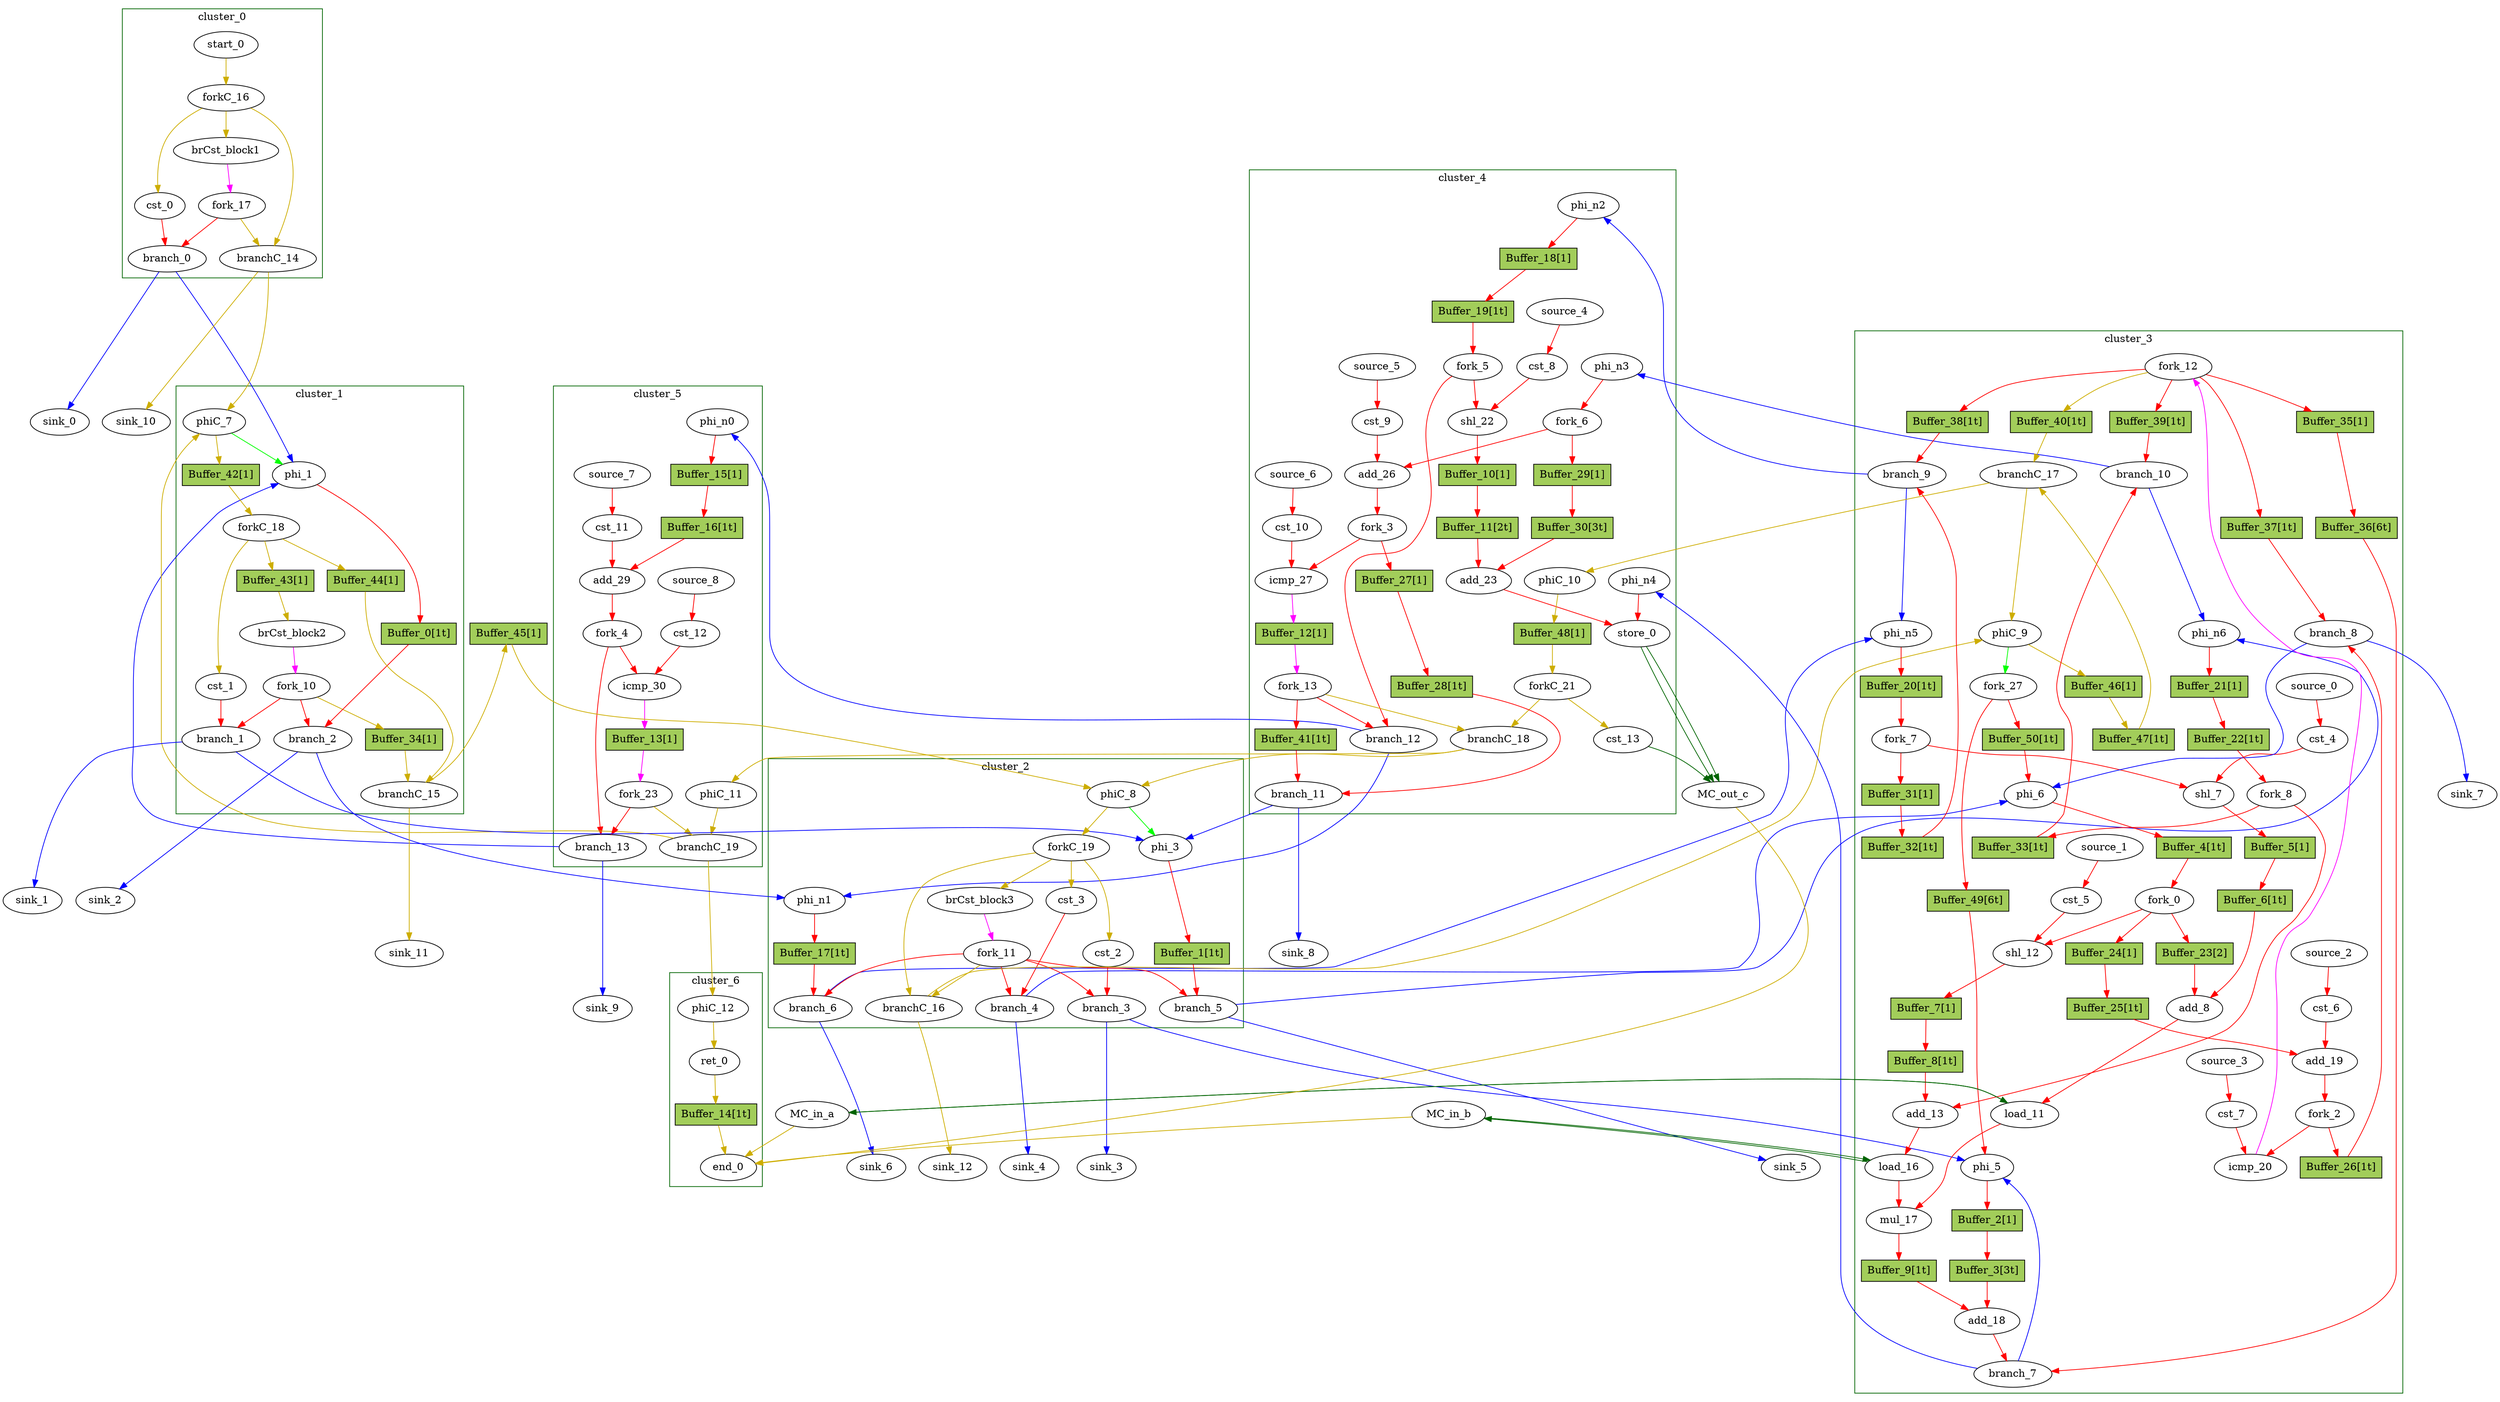 Digraph G {
	splines=spline;
	subgraph cluster_cluster_0 {
	color = "darkgreen";
label = "cluster_0";
		"brCst_block1" [type="Constant", in="in1:1", out="out1:1", bbID=1, value="0x1"];
		"cst_0" [type="Constant", in="in1:1", out="out1:1", bbID=1, value="0x00000000"];
		"branch_0" [type="Branch", in="in1:1 in2?:1", out="out1+:1 out2-:1", bbID=1];
		"start_0" [type="Entry", in="in1:0", out="out1:0", bbID=1, control="true"];
		"forkC_16" [type="Fork", in="in1:0", out="out1:0 out2:0 out3:0 ", bbID=1];
		"branchC_14" [type="Branch", in="in1:0 in2?:1", out="out1+:0 out2-:0", bbID=1];
		"fork_17" [type="Fork", in="in1:1", out="out1:1 out2:1 ", bbID=1];
	}
	subgraph cluster_cluster_4 {
	color = "darkgreen";
label = "cluster_4";
		"cst_8" [type="Constant", in="in1:3", out="out1:3", bbID=5, value="0x00000005"];
		"shl_22" [type="Operator", in="in1:11 in2:11 ", out="out1:11 ", bbID=5, II=1, delay=0.0, latency=0, op="shl_op"];
		"add_23" [type="Operator", in="in1:12 in2:12 ", out="out1:12 ", bbID=5, II=1, delay=2.287, latency=0, op="add_op"];
		"store_0" [type="Operator", in="in1:32 in2:12 ", out="out1:32 out2:12 ", bbID=5, II=1, delay=0.672, latency=0, op="mc_store_op", portId=0];
		"cst_9" [type="Constant", in="in1:1", out="out1:1", bbID=5, value="0x00000001"];
		"add_26" [type="Operator", in="in1:6 in2:6 ", out="out1:6 ", bbID=5, II=1, delay=2.287, latency=0, op="add_op"];
		"cst_10" [type="Constant", in="in1:6", out="out1:6", bbID=5, value="0x00000020"];
		"icmp_27" [type="Operator", in="in1:6 in2:6 ", out="out1:1 ", bbID=5, II=1, delay=1.907, latency=0, op="icmp_ult_op"];
		"phi_n2" [type="Merge", in="in1:6 ", out="out1:6", bbID=5, delay=0.0];
		"phi_n3" [type="Merge", in="in1:6 ", out="out1:6", bbID=5, delay=0.0];
		"phi_n4" [type="Merge", in="in1:32 ", out="out1:32", bbID=5, delay=0.0];
		"fork_3" [type="Fork", in="in1:6", out="out1:6 out2:6 ", bbID=5];
		"fork_5" [type="Fork", in="in1:6", out="out1:6 out2:6 ", bbID=5];
		"fork_6" [type="Fork", in="in1:6", out="out1:6 out2:6 ", bbID=5];
		"branch_11" [type="Branch", in="in1:6 in2?:1", out="out1+:6 out2-:6", bbID=5];
		"branch_12" [type="Branch", in="in1:6 in2?:1", out="out1+:6 out2-:6", bbID=5];
		"fork_13" [type="Fork", in="in1:1", out="out1:1 out2:1 out3:1 ", bbID=5];
		"cst_13" [type="Constant", in="in1:1", out="out1:1", bbID=5, value="0x00000001"];
		"phiC_10" [type="Merge", in="in1:0 ", out="out1:0", bbID=5, delay=0.0];
		"forkC_21" [type="Fork", in="in1:0", out="out1:0 out2:0 ", bbID=5];
		"branchC_18" [type="Branch", in="in1:0 in2?:1", out="out1+:0 out2-:0", bbID=5];
		"source_4" [type="Source", out="out1:3", bbID=5];
		"source_5" [type="Source", out="out1:1", bbID=5];
		"source_6" [type="Source", out="out1:6", bbID=5];
		"Buffer_10" [type="Buffer", in="in1:32", out="out1:32", bbID=3, slots=1, transparent=false, label="Buffer_10[1]", shape="box", style="filled", fillcolor="darkolivegreen3", height=0.4];
		"Buffer_11" [type="Buffer", in="in1:32", out="out1:32", bbID=3, slots=2, transparent=true, label="Buffer_11[2t]", shape="box", style="filled", fillcolor="darkolivegreen3", height=0.4];
		"Buffer_12" [type="Buffer", in="in1:32", out="out1:32", bbID=3, slots=1, transparent=false, label="Buffer_12[1]", shape="box", style="filled", fillcolor="darkolivegreen3", height=0.4];
		"Buffer_18" [type="Buffer", in="in1:32", out="out1:32", bbID=3, slots=1, transparent=false, label="Buffer_18[1]", shape="box", style="filled", fillcolor="darkolivegreen3", height=0.4];
		"Buffer_19" [type="Buffer", in="in1:32", out="out1:32", bbID=3, slots=1, transparent=true, label="Buffer_19[1t]", shape="box", style="filled", fillcolor="darkolivegreen3", height=0.4];
		"Buffer_27" [type="Buffer", in="in1:32", out="out1:32", bbID=3, slots=1, transparent=false, label="Buffer_27[1]", shape="box", style="filled", fillcolor="darkolivegreen3", height=0.4];
		"Buffer_28" [type="Buffer", in="in1:32", out="out1:32", bbID=3, slots=1, transparent=true, label="Buffer_28[1t]", shape="box", style="filled", fillcolor="darkolivegreen3", height=0.4];
		"Buffer_29" [type="Buffer", in="in1:32", out="out1:32", bbID=3, slots=1, transparent=false, label="Buffer_29[1]", shape="box", style="filled", fillcolor="darkolivegreen3", height=0.4];
		"Buffer_30" [type="Buffer", in="in1:32", out="out1:32", bbID=3, slots=3, transparent=true, label="Buffer_30[3t]", shape="box", style="filled", fillcolor="darkolivegreen3", height=0.4];
		"Buffer_41" [type="Buffer", in="in1:32", out="out1:32", bbID=3, slots=1, transparent=true, label="Buffer_41[1t]", shape="box", style="filled", fillcolor="darkolivegreen3", height=0.4];
		"Buffer_48" [type="Buffer", in="in1:32", out="out1:32", bbID=3, slots=1, transparent=false, label="Buffer_48[1]", shape="box", style="filled", fillcolor="darkolivegreen3", height=0.4];
	}
	subgraph cluster_cluster_6 {
	color = "darkgreen";
label = "cluster_6";
		"ret_0" [type="Operator", in="in1:0 ", out="out1:0 ", bbID=7, II=1, delay=0.0, latency=0, op="ret_op"];
		"end_0" [type="Exit", in="in1:0*e in2:0*e in3:0*e in4:0 ", out="out1:0", bbID=0];
		"phiC_12" [type="Merge", in="in1:0 ", out="out1:0", bbID=7, delay=0.0];
		"Buffer_14" [type="Buffer", in="in1:32", out="out1:32", bbID=3, slots=1, transparent=true, label="Buffer_14[1t]", shape="box", style="filled", fillcolor="darkolivegreen3", height=0.4];
	}
	subgraph cluster_cluster_5 {
	color = "darkgreen";
label = "cluster_5";
		"cst_11" [type="Constant", in="in1:1", out="out1:1", bbID=6, value="0x00000001"];
		"add_29" [type="Operator", in="in1:6 in2:6 ", out="out1:6 ", bbID=6, II=1, delay=2.287, latency=0, op="add_op"];
		"cst_12" [type="Constant", in="in1:6", out="out1:6", bbID=6, value="0x00000020"];
		"icmp_30" [type="Operator", in="in1:6 in2:6 ", out="out1:1 ", bbID=6, II=1, delay=1.907, latency=0, op="icmp_ult_op"];
		"phi_n0" [type="Merge", in="in1:6 ", out="out1:6", bbID=6, delay=0.0];
		"fork_4" [type="Fork", in="in1:6", out="out1:6 out2:6 ", bbID=6];
		"branch_13" [type="Branch", in="in1:6 in2?:1", out="out1+:6 out2-:6", bbID=6];
		"phiC_11" [type="Merge", in="in1:0 ", out="out1:0", bbID=6, delay=0.0];
		"branchC_19" [type="Branch", in="in1:0 in2?:1", out="out1+:0 out2-:0", bbID=6];
		"fork_23" [type="Fork", in="in1:1", out="out1:1 out2:1 ", bbID=6];
		"source_7" [type="Source", out="out1:1", bbID=6];
		"source_8" [type="Source", out="out1:6", bbID=6];
		"Buffer_13" [type="Buffer", in="in1:32", out="out1:32", bbID=3, slots=1, transparent=false, label="Buffer_13[1]", shape="box", style="filled", fillcolor="darkolivegreen3", height=0.4];
		"Buffer_15" [type="Buffer", in="in1:32", out="out1:32", bbID=3, slots=1, transparent=false, label="Buffer_15[1]", shape="box", style="filled", fillcolor="darkolivegreen3", height=0.4];
		"Buffer_16" [type="Buffer", in="in1:32", out="out1:32", bbID=3, slots=1, transparent=true, label="Buffer_16[1t]", shape="box", style="filled", fillcolor="darkolivegreen3", height=0.4];
	}
	subgraph cluster_cluster_1 {
	color = "darkgreen";
label = "cluster_1";
		"phi_1" [type="Mux", in="in1?:1 in2:6 in3:6 ", out="out1:6", bbID=2, delay=1.397];
		"brCst_block2" [type="Constant", in="in1:1", out="out1:1", bbID=2, value="0x1"];
		"cst_1" [type="Constant", in="in1:1", out="out1:1", bbID=2, value="0x00000000"];
		"branch_1" [type="Branch", in="in1:1 in2?:1", out="out1+:1 out2-:1", bbID=2];
		"branch_2" [type="Branch", in="in1:6 in2?:1", out="out1+:6 out2-:6", bbID=2];
		"fork_10" [type="Fork", in="in1:1", out="out1:1 out2:1 out3:1 ", bbID=2];
		"phiC_7" [type="CntrlMerge", in="in1:0 in2:0 ", out="out1:0 out2?:1", bbID=2, delay=0.0];
		"forkC_18" [type="Fork", in="in1:0", out="out1:0 out2:0 out3:0 ", bbID=2];
		"branchC_15" [type="Branch", in="in1:0 in2?:1", out="out1+:0 out2-:0", bbID=2];
		"Buffer_0" [type="Buffer", in="in1:32", out="out1:32", bbID=3, slots=1, transparent=true, label="Buffer_0[1t]", shape="box", style="filled", fillcolor="darkolivegreen3", height=0.4];
		"Buffer_34" [type="Buffer", in="in1:32", out="out1:32", bbID=3, slots=1, transparent=false, label="Buffer_34[1]", shape="box", style="filled", fillcolor="darkolivegreen3", height=0.4];
		"Buffer_42" [type="Buffer", in="in1:32", out="out1:32", bbID=3, slots=1, transparent=false, label="Buffer_42[1]", shape="box", style="filled", fillcolor="darkolivegreen3", height=0.4];
		"Buffer_43" [type="Buffer", in="in1:32", out="out1:32", bbID=3, slots=1, transparent=false, label="Buffer_43[1]", shape="box", style="filled", fillcolor="darkolivegreen3", height=0.4];
		"Buffer_44" [type="Buffer", in="in1:32", out="out1:32", bbID=3, slots=1, transparent=false, label="Buffer_44[1]", shape="box", style="filled", fillcolor="darkolivegreen3", height=0.4];
	}
	subgraph cluster_cluster_2 {
	color = "darkgreen";
label = "cluster_2";
		"phi_3" [type="Mux", in="in1?:1 in2:6 in3:6 ", out="out1:6", bbID=3, delay=1.397];
		"brCst_block3" [type="Constant", in="in1:1", out="out1:1", bbID=3, value="0x1"];
		"cst_2" [type="Constant", in="in1:1", out="out1:1", bbID=3, value="0x00000000"];
		"cst_3" [type="Constant", in="in1:1", out="out1:1", bbID=3, value="0x00000000"];
		"phi_n1" [type="Merge", in="in1:6 in2:6 ", out="out1:6", bbID=3, delay=1.397];
		"branch_3" [type="Branch", in="in1:1 in2?:1", out="out1+:1 out2-:1", bbID=3];
		"branch_4" [type="Branch", in="in1:1 in2?:1", out="out1+:1 out2-:1", bbID=3];
		"branch_5" [type="Branch", in="in1:6 in2?:1", out="out1+:6 out2-:6", bbID=3];
		"branch_6" [type="Branch", in="in1:6 in2?:1", out="out1+:6 out2-:6", bbID=3];
		"fork_11" [type="Fork", in="in1:1", out="out1:1 out2:1 out3:1 out4:1 out5:1 ", bbID=3];
		"phiC_8" [type="CntrlMerge", in="in1:0 in2:0 ", out="out1:0 out2?:1", bbID=3, delay=0.0];
		"forkC_19" [type="Fork", in="in1:0", out="out1:0 out2:0 out3:0 out4:0 ", bbID=3];
		"branchC_16" [type="Branch", in="in1:0 in2?:1", out="out1+:0 out2-:0", bbID=3];
		"Buffer_1" [type="Buffer", in="in1:32", out="out1:32", bbID=3, slots=1, transparent=true, label="Buffer_1[1t]", shape="box", style="filled", fillcolor="darkolivegreen3", height=0.4];
		"Buffer_17" [type="Buffer", in="in1:32", out="out1:32", bbID=3, slots=1, transparent=true, label="Buffer_17[1t]", shape="box", style="filled", fillcolor="darkolivegreen3", height=0.4];
	}
	subgraph cluster_cluster_3 {
	color = "darkgreen";
label = "cluster_3";
		"phi_5" [type="Mux", in="in1?:1 in2:32 in3:32 ", out="out1:32", bbID=4, delay=1.397];
		"phi_6" [type="Mux", in="in1?:1 in2:6 in3:6 ", out="out1:6", bbID=4, delay=1.397];
		"cst_4" [type="Constant", in="in1:3", out="out1:3", bbID=4, value="0x00000005"];
		"shl_7" [type="Operator", in="in1:11 in2:11 ", out="out1:11 ", bbID=4, II=1, delay=0.0, latency=0, op="shl_op"];
		"add_8" [type="Operator", in="in1:12 in2:12 ", out="out1:12 ", bbID=4, II=1, delay=2.287, latency=0, op="add_op"];
		"load_11" [type="Operator", in="in1:32 in2:12 ", out="out1:32 out2:12 ", bbID=4, II=1, delay=1.412, latency=2, op="mc_load_op", portId=0];
		"cst_5" [type="Constant", in="in1:3", out="out1:3", bbID=4, value="0x00000005"];
		"shl_12" [type="Operator", in="in1:11 in2:11 ", out="out1:11 ", bbID=4, II=1, delay=0.0, latency=0, op="shl_op"];
		"add_13" [type="Operator", in="in1:12 in2:12 ", out="out1:12 ", bbID=4, II=1, delay=2.287, latency=0, op="add_op"];
		"load_16" [type="Operator", in="in1:32 in2:12 ", out="out1:32 out2:12 ", bbID=4, II=1, delay=1.412, latency=2, op="mc_load_op", portId=0];
		"mul_17" [type="Operator", in="in1:32 in2:32 ", out="out1:32 ", bbID=4, II=1, delay=0.0, latency=4, op="mul_op"];
		"add_18" [type="Operator", in="in1:32 in2:32 ", out="out1:32 ", bbID=4, II=1, delay=2.287, latency=0, op="add_op"];
		"cst_6" [type="Constant", in="in1:1", out="out1:1", bbID=4, value="0x00000001"];
		"add_19" [type="Operator", in="in1:6 in2:6 ", out="out1:6 ", bbID=4, II=1, delay=2.287, latency=0, op="add_op"];
		"cst_7" [type="Constant", in="in1:6", out="out1:6", bbID=4, value="0x00000020"];
		"icmp_20" [type="Operator", in="in1:6 in2:6 ", out="out1:1 ", bbID=4, II=1, delay=1.907, latency=0, op="icmp_ult_op"];
		"phi_n5" [type="Merge", in="in1:6 in2:6 ", out="out1:6", bbID=4, delay=1.397];
		"phi_n6" [type="Merge", in="in1:6 in2:6 ", out="out1:6", bbID=4, delay=1.397];
		"fork_0" [type="Fork", in="in1:6", out="out1:6 out2:6 out3:6 ", bbID=4];
		"fork_2" [type="Fork", in="in1:6", out="out1:6 out2:6 ", bbID=4];
		"fork_7" [type="Fork", in="in1:6", out="out1:6 out2:6 ", bbID=4];
		"fork_8" [type="Fork", in="in1:6", out="out1:6 out2:6 ", bbID=4];
		"branch_7" [type="Branch", in="in1:32 in2?:1", out="out1+:32 out2-:32", bbID=4];
		"branch_8" [type="Branch", in="in1:6 in2?:1", out="out1+:6 out2-:6", bbID=4];
		"branch_9" [type="Branch", in="in1:6 in2?:1", out="out1+:6 out2-:6", bbID=4];
		"branch_10" [type="Branch", in="in1:6 in2?:1", out="out1+:6 out2-:6", bbID=4];
		"fork_12" [type="Fork", in="in1:1", out="out1:1 out2:1 out3:1 out4:1 out5:1 ", bbID=4];
		"phiC_9" [type="CntrlMerge", in="in1:0 in2:0 ", out="out1:0 out2?:1", bbID=4, delay=0.0];
		"branchC_17" [type="Branch", in="in1:0 in2?:1", out="out1+:0 out2-:0", bbID=4];
		"source_0" [type="Source", out="out1:3", bbID=4];
		"source_1" [type="Source", out="out1:3", bbID=4];
		"source_2" [type="Source", out="out1:1", bbID=4];
		"source_3" [type="Source", out="out1:6", bbID=4];
		"fork_27" [type="Fork", in="in1:1", out="out1:1 out2:1 ", bbID=4];
		"Buffer_2" [type="Buffer", in="in1:32", out="out1:32", bbID=3, slots=1, transparent=false, label="Buffer_2[1]", shape="box", style="filled", fillcolor="darkolivegreen3", height=0.4];
		"Buffer_3" [type="Buffer", in="in1:32", out="out1:32", bbID=3, slots=3, transparent=true, label="Buffer_3[3t]", shape="box", style="filled", fillcolor="darkolivegreen3", height=0.4];
		"Buffer_4" [type="Buffer", in="in1:32", out="out1:32", bbID=3, slots=1, transparent=true, label="Buffer_4[1t]", shape="box", style="filled", fillcolor="darkolivegreen3", height=0.4];
		"Buffer_5" [type="Buffer", in="in1:32", out="out1:32", bbID=3, slots=1, transparent=false, label="Buffer_5[1]", shape="box", style="filled", fillcolor="darkolivegreen3", height=0.4];
		"Buffer_6" [type="Buffer", in="in1:32", out="out1:32", bbID=3, slots=1, transparent=true, label="Buffer_6[1t]", shape="box", style="filled", fillcolor="darkolivegreen3", height=0.4];
		"Buffer_7" [type="Buffer", in="in1:32", out="out1:32", bbID=3, slots=1, transparent=false, label="Buffer_7[1]", shape="box", style="filled", fillcolor="darkolivegreen3", height=0.4];
		"Buffer_8" [type="Buffer", in="in1:32", out="out1:32", bbID=3, slots=1, transparent=true, label="Buffer_8[1t]", shape="box", style="filled", fillcolor="darkolivegreen3", height=0.4];
		"Buffer_9" [type="Buffer", in="in1:32", out="out1:32", bbID=3, slots=1, transparent=true, label="Buffer_9[1t]", shape="box", style="filled", fillcolor="darkolivegreen3", height=0.4];
		"Buffer_20" [type="Buffer", in="in1:32", out="out1:32", bbID=3, slots=1, transparent=true, label="Buffer_20[1t]", shape="box", style="filled", fillcolor="darkolivegreen3", height=0.4];
		"Buffer_21" [type="Buffer", in="in1:32", out="out1:32", bbID=3, slots=1, transparent=false, label="Buffer_21[1]", shape="box", style="filled", fillcolor="darkolivegreen3", height=0.4];
		"Buffer_22" [type="Buffer", in="in1:32", out="out1:32", bbID=3, slots=1, transparent=true, label="Buffer_22[1t]", shape="box", style="filled", fillcolor="darkolivegreen3", height=0.4];
		"Buffer_23" [type="Buffer", in="in1:32", out="out1:32", bbID=3, slots=2, transparent=false, label="Buffer_23[2]", shape="box", style="filled", fillcolor="darkolivegreen3", height=0.4];
		"Buffer_24" [type="Buffer", in="in1:32", out="out1:32", bbID=3, slots=1, transparent=false, label="Buffer_24[1]", shape="box", style="filled", fillcolor="darkolivegreen3", height=0.4];
		"Buffer_25" [type="Buffer", in="in1:32", out="out1:32", bbID=3, slots=1, transparent=true, label="Buffer_25[1t]", shape="box", style="filled", fillcolor="darkolivegreen3", height=0.4];
		"Buffer_26" [type="Buffer", in="in1:32", out="out1:32", bbID=3, slots=1, transparent=true, label="Buffer_26[1t]", shape="box", style="filled", fillcolor="darkolivegreen3", height=0.4];
		"Buffer_31" [type="Buffer", in="in1:32", out="out1:32", bbID=3, slots=1, transparent=false, label="Buffer_31[1]", shape="box", style="filled", fillcolor="darkolivegreen3", height=0.4];
		"Buffer_32" [type="Buffer", in="in1:32", out="out1:32", bbID=3, slots=1, transparent=true, label="Buffer_32[1t]", shape="box", style="filled", fillcolor="darkolivegreen3", height=0.4];
		"Buffer_33" [type="Buffer", in="in1:32", out="out1:32", bbID=3, slots=1, transparent=true, label="Buffer_33[1t]", shape="box", style="filled", fillcolor="darkolivegreen3", height=0.4];
		"Buffer_35" [type="Buffer", in="in1:32", out="out1:32", bbID=3, slots=1, transparent=false, label="Buffer_35[1]", shape="box", style="filled", fillcolor="darkolivegreen3", height=0.4];
		"Buffer_36" [type="Buffer", in="in1:32", out="out1:32", bbID=3, slots=6, transparent=true, label="Buffer_36[6t]", shape="box", style="filled", fillcolor="darkolivegreen3", height=0.4];
		"Buffer_37" [type="Buffer", in="in1:32", out="out1:32", bbID=3, slots=1, transparent=true, label="Buffer_37[1t]", shape="box", style="filled", fillcolor="darkolivegreen3", height=0.4];
		"Buffer_38" [type="Buffer", in="in1:32", out="out1:32", bbID=3, slots=1, transparent=true, label="Buffer_38[1t]", shape="box", style="filled", fillcolor="darkolivegreen3", height=0.4];
		"Buffer_39" [type="Buffer", in="in1:32", out="out1:32", bbID=3, slots=1, transparent=true, label="Buffer_39[1t]", shape="box", style="filled", fillcolor="darkolivegreen3", height=0.4];
		"Buffer_40" [type="Buffer", in="in1:32", out="out1:32", bbID=3, slots=1, transparent=true, label="Buffer_40[1t]", shape="box", style="filled", fillcolor="darkolivegreen3", height=0.4];
		"Buffer_46" [type="Buffer", in="in1:32", out="out1:32", bbID=3, slots=1, transparent=false, label="Buffer_46[1]", shape="box", style="filled", fillcolor="darkolivegreen3", height=0.4];
		"Buffer_47" [type="Buffer", in="in1:32", out="out1:32", bbID=3, slots=1, transparent=true, label="Buffer_47[1t]", shape="box", style="filled", fillcolor="darkolivegreen3", height=0.4];
		"Buffer_49" [type="Buffer", in="in1:32", out="out1:32", bbID=3, slots=6, transparent=true, label="Buffer_49[6t]", shape="box", style="filled", fillcolor="darkolivegreen3", height=0.4];
		"Buffer_50" [type="Buffer", in="in1:32", out="out1:32", bbID=3, slots=1, transparent=true, label="Buffer_50[1t]", shape="box", style="filled", fillcolor="darkolivegreen3", height=0.4];
	}
		"MC_in_a" [type="MC", in="in1:12*l0a ", out="out1:32*l0d out2:0*e ", bbID=0, bbcount=0, ldcount=1, memory="in_a", stcount=0];
		"MC_in_b" [type="MC", in="in1:12*l0a ", out="out1:32*l0d out2:0*e ", bbID=0, bbcount=0, ldcount=1, memory="in_b", stcount=0];
		"MC_out_c" [type="MC", in="in1:32*c0 in2:12*s0a in3:32*s0d ", out="out1:0*e ", bbID=0, bbcount=1, ldcount=0, memory="out_c", stcount=1];
		"sink_0" [type="Sink", in="in1:1", bbID=0];
		"sink_1" [type="Sink", in="in1:1", bbID=0];
		"sink_2" [type="Sink", in="in1:6", bbID=0];
		"sink_3" [type="Sink", in="in1:1", bbID=0];
		"sink_4" [type="Sink", in="in1:1", bbID=0];
		"sink_5" [type="Sink", in="in1:6", bbID=0];
		"sink_6" [type="Sink", in="in1:6", bbID=0];
		"sink_7" [type="Sink", in="in1:6", bbID=0];
		"sink_8" [type="Sink", in="in1:6", bbID=0];
		"sink_9" [type="Sink", in="in1:6", bbID=0];
		"sink_10" [type="Sink", in="in1:0", bbID=0];
		"sink_11" [type="Sink", in="in1:0", bbID=0];
		"sink_12" [type="Sink", in="in1:0", bbID=0];
		"Buffer_45" [type="Buffer", in="in1:32", out="out1:32", bbID=3, slots=1, transparent=false, label="Buffer_45[1]", shape="box", style="filled", fillcolor="darkolivegreen3", height=0.4];
		"brCst_block1" -> "fork_17" [color = "magenta", from = "out1", to = "in1"];
		"cst_0" -> "branch_0" [color = "red", from = "out1", to = "in1"];
		"phi_1" -> "Buffer_0" [color = "red", from = "out1", to = "in1"];
		"brCst_block2" -> "fork_10" [color = "magenta", from = "out1", to = "in1"];
		"cst_1" -> "branch_1" [color = "red", from = "out1", to = "in1"];
		"phi_3" -> "Buffer_1" [color = "red", from = "out1", to = "in1"];
		"brCst_block3" -> "fork_11" [color = "magenta", from = "out1", to = "in1"];
		"cst_2" -> "branch_3" [color = "red", from = "out1", to = "in1"];
		"phi_5" -> "Buffer_2" [color = "red", from = "out1", to = "in1"];
		"cst_3" -> "branch_4" [color = "red", from = "out1", to = "in1"];
		"phi_6" -> "Buffer_4" [color = "red", from = "out1", to = "in1"];
		"cst_4" -> "shl_7" [color = "red", from = "out1", to = "in2"];
		"shl_7" -> "Buffer_5" [color = "red", from = "out1", to = "in1"];
		"add_8" -> "load_11" [color = "red", from = "out1", to = "in2"];
		"load_11" -> "mul_17" [color = "red", from = "out1", to = "in1"];
		"load_11" -> "MC_in_a" [color = "darkgreen", mem_address = "true", from = "out2", to = "in1"];
		"cst_5" -> "shl_12" [color = "red", from = "out1", to = "in2"];
		"shl_12" -> "Buffer_7" [color = "red", from = "out1", to = "in1"];
		"add_13" -> "load_16" [color = "red", from = "out1", to = "in2"];
		"load_16" -> "mul_17" [color = "red", from = "out1", to = "in2"];
		"load_16" -> "MC_in_b" [color = "darkgreen", mem_address = "true", from = "out2", to = "in1"];
		"mul_17" -> "Buffer_9" [color = "red", from = "out1", to = "in1"];
		"add_18" -> "branch_7" [color = "red", from = "out1", to = "in1"];
		"cst_6" -> "add_19" [color = "red", from = "out1", to = "in2"];
		"add_19" -> "fork_2" [color = "red", from = "out1", to = "in1"];
		"cst_7" -> "icmp_20" [color = "red", from = "out1", to = "in2"];
		"icmp_20" -> "fork_12" [color = "magenta", from = "out1", to = "in1"];
		"cst_8" -> "shl_22" [color = "red", from = "out1", to = "in2"];
		"shl_22" -> "Buffer_10" [color = "red", from = "out1", to = "in1"];
		"add_23" -> "store_0" [color = "red", from = "out1", to = "in2"];
		"store_0" -> "MC_out_c" [color = "darkgreen", mem_address = "true", from = "out2", to = "in2"];
		"store_0" -> "MC_out_c" [color = "darkgreen", mem_address = "false", from = "out1", to = "in3"];
		"cst_9" -> "add_26" [color = "red", from = "out1", to = "in2"];
		"add_26" -> "fork_3" [color = "red", from = "out1", to = "in1"];
		"cst_10" -> "icmp_27" [color = "red", from = "out1", to = "in2"];
		"icmp_27" -> "Buffer_12" [color = "magenta", from = "out1", to = "in1"];
		"cst_11" -> "add_29" [color = "red", from = "out1", to = "in2"];
		"add_29" -> "fork_4" [color = "red", from = "out1", to = "in1"];
		"cst_12" -> "icmp_30" [color = "red", from = "out1", to = "in2"];
		"icmp_30" -> "Buffer_13" [color = "magenta", from = "out1", to = "in1"];
		"ret_0" -> "Buffer_14" [color = "gold3", from = "out1", to = "in1"];
		"phi_n0" -> "Buffer_15" [color = "red", from = "out1", to = "in1"];
		"phi_n1" -> "Buffer_17" [color = "red", from = "out1", to = "in1"];
		"phi_n2" -> "Buffer_18" [color = "red", from = "out1", to = "in1"];
		"phi_n3" -> "fork_6" [color = "red", from = "out1", to = "in1"];
		"phi_n4" -> "store_0" [color = "red", from = "out1", to = "in1"];
		"phi_n5" -> "Buffer_20" [color = "red", from = "out1", to = "in1"];
		"phi_n6" -> "Buffer_21" [color = "red", from = "out1", to = "in1"];
		"fork_0" -> "shl_12" [color = "red", from = "out2", to = "in1"];
		"fork_0" -> "Buffer_23" [color = "red", from = "out1", to = "in1"];
		"fork_0" -> "Buffer_24" [color = "red", from = "out3", to = "in1"];
		"fork_2" -> "icmp_20" [color = "red", from = "out1", to = "in1"];
		"fork_2" -> "Buffer_26" [color = "red", from = "out2", to = "in1"];
		"fork_3" -> "icmp_27" [color = "red", from = "out1", to = "in1"];
		"fork_3" -> "Buffer_27" [color = "red", from = "out2", to = "in1"];
		"fork_4" -> "icmp_30" [color = "red", from = "out1", to = "in1"];
		"fork_4" -> "branch_13" [color = "red", from = "out2", to = "in1"];
		"fork_5" -> "shl_22" [color = "red", from = "out1", to = "in1"];
		"fork_5" -> "branch_12" [color = "red", from = "out2", to = "in1"];
		"fork_6" -> "add_26" [color = "red", from = "out2", to = "in1"];
		"fork_6" -> "Buffer_29" [color = "red", from = "out1", to = "in1"];
		"fork_7" -> "shl_7" [color = "red", from = "out1", to = "in1"];
		"fork_7" -> "Buffer_31" [color = "red", from = "out2", to = "in1"];
		"fork_8" -> "add_13" [color = "red", from = "out1", to = "in2"];
		"fork_8" -> "Buffer_33" [color = "red", from = "out2", to = "in1"];
		"branch_0" -> "phi_1" [color = "blue", from = "out1", to = "in2", minlen = 3];
		"branch_0" -> "sink_0" [color = "blue", from = "out2", to = "in1", minlen = 3];
		"branch_1" -> "phi_3" [color = "blue", from = "out1", to = "in2", minlen = 3];
		"branch_1" -> "sink_1" [color = "blue", from = "out2", to = "in1", minlen = 3];
		"branch_2" -> "phi_n1" [color = "blue", from = "out1", to = "in1", minlen = 3];
		"branch_2" -> "sink_2" [color = "blue", from = "out2", to = "in1", minlen = 3];
		"fork_10" -> "branch_1" [color = "red", from = "out2", to = "in2"];
		"fork_10" -> "branch_2" [color = "red", from = "out1", to = "in2"];
		"fork_10" -> "Buffer_34" [color = "gold3", from = "out3", to = "in1"];
		"branch_3" -> "phi_5" [color = "blue", from = "out1", to = "in2", minlen = 3];
		"branch_3" -> "sink_3" [color = "blue", from = "out2", to = "in1", minlen = 3];
		"branch_4" -> "phi_6" [color = "blue", from = "out1", to = "in2", minlen = 3];
		"branch_4" -> "sink_4" [color = "blue", from = "out2", to = "in1", minlen = 3];
		"branch_5" -> "phi_n6" [color = "blue", from = "out1", to = "in1", minlen = 3];
		"branch_5" -> "sink_5" [color = "blue", from = "out2", to = "in1", minlen = 3];
		"branch_6" -> "phi_n5" [color = "blue", from = "out1", to = "in1", minlen = 3];
		"branch_6" -> "sink_6" [color = "blue", from = "out2", to = "in1", minlen = 3];
		"fork_11" -> "branch_3" [color = "red", from = "out4", to = "in2"];
		"fork_11" -> "branch_4" [color = "red", from = "out3", to = "in2"];
		"fork_11" -> "branch_5" [color = "red", from = "out2", to = "in2"];
		"fork_11" -> "branch_6" [color = "red", from = "out1", to = "in2"];
		"fork_11" -> "branchC_16" [color = "gold3", from = "out5", to = "in2"];
		"branch_7" -> "phi_5" [color = "blue", from = "out1", to = "in3", minlen = 3];
		"branch_7" -> "phi_n4" [color = "blue", from = "out2", to = "in1", minlen = 3];
		"branch_8" -> "phi_6" [color = "blue", from = "out1", to = "in3", minlen = 3];
		"branch_8" -> "sink_7" [color = "blue", from = "out2", to = "in1", minlen = 3];
		"branch_9" -> "phi_n2" [color = "blue", from = "out2", to = "in1", minlen = 3];
		"branch_9" -> "phi_n5" [color = "blue", from = "out1", to = "in2", minlen = 3];
		"branch_10" -> "phi_n3" [color = "blue", from = "out2", to = "in1", minlen = 3];
		"branch_10" -> "phi_n6" [color = "blue", from = "out1", to = "in2", minlen = 3];
		"fork_12" -> "Buffer_35" [color = "red", from = "out4", to = "in1"];
		"fork_12" -> "Buffer_37" [color = "red", from = "out3", to = "in1"];
		"fork_12" -> "Buffer_38" [color = "red", from = "out2", to = "in1"];
		"fork_12" -> "Buffer_39" [color = "red", from = "out1", to = "in1"];
		"fork_12" -> "Buffer_40" [color = "gold3", from = "out5", to = "in1"];
		"branch_11" -> "phi_3" [color = "blue", from = "out1", to = "in3", minlen = 3];
		"branch_11" -> "sink_8" [color = "blue", from = "out2", to = "in1", minlen = 3];
		"branch_12" -> "phi_n0" [color = "blue", from = "out2", to = "in1", minlen = 3];
		"branch_12" -> "phi_n1" [color = "blue", from = "out1", to = "in2", minlen = 3];
		"fork_13" -> "branch_12" [color = "red", from = "out1", to = "in2"];
		"fork_13" -> "branchC_18" [color = "gold3", from = "out3", to = "in2"];
		"fork_13" -> "Buffer_41" [color = "red", from = "out2", to = "in1"];
		"branch_13" -> "phi_1" [color = "blue", from = "out1", to = "in3", minlen = 3];
		"branch_13" -> "sink_9" [color = "blue", from = "out2", to = "in1", minlen = 3];
		"MC_in_a" -> "load_11" [color = "darkgreen", mem_address = "false", from = "out1", to = "in1"];
		"MC_in_a" -> "end_0" [color = "gold3", from = "out2", to = "in1"];
		"MC_in_b" -> "load_16" [color = "darkgreen", mem_address = "false", from = "out1", to = "in1"];
		"MC_in_b" -> "end_0" [color = "gold3", from = "out2", to = "in2"];
		"MC_out_c" -> "end_0" [color = "gold3", from = "out1", to = "in3"];
		"cst_13" -> "MC_out_c" [color = "darkgreen", from = "out1", to = "in1"];
		"start_0" -> "forkC_16" [color = "gold3", from = "out1", to = "in1"];
		"forkC_16" -> "brCst_block1" [color = "gold3", from = "out3", to = "in1"];
		"forkC_16" -> "cst_0" [color = "gold3", from = "out1", to = "in1"];
		"forkC_16" -> "branchC_14" [color = "gold3", from = "out2", to = "in1"];
		"branchC_14" -> "phiC_7" [color = "gold3", from = "out1", to = "in1", minlen = 3];
		"branchC_14" -> "sink_10" [color = "gold3", from = "out2", to = "in1", minlen = 3];
		"fork_17" -> "branch_0" [color = "red", from = "out1", to = "in2"];
		"fork_17" -> "branchC_14" [color = "gold3", from = "out2", to = "in2"];
		"phiC_7" -> "phi_1" [color = "green", from = "out2", to = "in1"];
		"phiC_7" -> "Buffer_42" [color = "gold3", from = "out1", to = "in1"];
		"forkC_18" -> "cst_1" [color = "gold3", from = "out1", to = "in1"];
		"forkC_18" -> "Buffer_43" [color = "gold3", from = "out3", to = "in1"];
		"forkC_18" -> "Buffer_44" [color = "gold3", from = "out2", to = "in1"];
		"branchC_15" -> "sink_11" [color = "gold3", from = "out2", to = "in1", minlen = 3];
		"branchC_15" -> "Buffer_45" [color = "gold3", from = "out1", to = "in1", minlen = 3];
		"phiC_8" -> "phi_3" [color = "green", from = "out2", to = "in1"];
		"phiC_8" -> "forkC_19" [color = "gold3", from = "out1", to = "in1"];
		"forkC_19" -> "brCst_block3" [color = "gold3", from = "out4", to = "in1"];
		"forkC_19" -> "cst_2" [color = "gold3", from = "out1", to = "in1"];
		"forkC_19" -> "cst_3" [color = "gold3", from = "out2", to = "in1"];
		"forkC_19" -> "branchC_16" [color = "gold3", from = "out3", to = "in1"];
		"branchC_16" -> "phiC_9" [color = "gold3", from = "out1", to = "in1", minlen = 3];
		"branchC_16" -> "sink_12" [color = "gold3", from = "out2", to = "in1", minlen = 3];
		"phiC_9" -> "fork_27" [color = "green", from = "out2", to = "in1"];
		"phiC_9" -> "Buffer_46" [color = "gold3", from = "out1", to = "in1"];
		"branchC_17" -> "phiC_9" [color = "gold3", from = "out1", to = "in2", minlen = 3];
		"branchC_17" -> "phiC_10" [color = "gold3", from = "out2", to = "in1", minlen = 3];
		"phiC_10" -> "Buffer_48" [color = "gold3", from = "out1", to = "in1"];
		"forkC_21" -> "cst_13" [color = "gold3", from = "out1", to = "in1"];
		"forkC_21" -> "branchC_18" [color = "gold3", from = "out2", to = "in1"];
		"branchC_18" -> "phiC_8" [color = "gold3", from = "out1", to = "in2", minlen = 3];
		"branchC_18" -> "phiC_11" [color = "gold3", from = "out2", to = "in1", minlen = 3];
		"phiC_11" -> "branchC_19" [color = "gold3", from = "out1", to = "in1"];
		"branchC_19" -> "phiC_7" [color = "gold3", from = "out1", to = "in2", minlen = 3];
		"branchC_19" -> "phiC_12" [color = "gold3", from = "out2", to = "in1", minlen = 3];
		"fork_23" -> "branch_13" [color = "red", from = "out1", to = "in2"];
		"fork_23" -> "branchC_19" [color = "gold3", from = "out2", to = "in2"];
		"phiC_12" -> "ret_0" [color = "gold3", from = "out1", to = "in1"];
		"source_0" -> "cst_4" [color = "red", from = "out1", to = "in1"];
		"source_1" -> "cst_5" [color = "red", from = "out1", to = "in1"];
		"source_2" -> "cst_6" [color = "red", from = "out1", to = "in1"];
		"source_3" -> "cst_7" [color = "red", from = "out1", to = "in1"];
		"source_4" -> "cst_8" [color = "red", from = "out1", to = "in1"];
		"source_5" -> "cst_9" [color = "red", from = "out1", to = "in1"];
		"source_6" -> "cst_10" [color = "red", from = "out1", to = "in1"];
		"source_7" -> "cst_11" [color = "red", from = "out1", to = "in1"];
		"source_8" -> "cst_12" [color = "red", from = "out1", to = "in1"];
		"fork_27" -> "Buffer_49" [color = "red", from = "out1", to = "in1"];
		"fork_27" -> "Buffer_50" [color = "red", from = "out2", to = "in1"];
		"Buffer_0" -> "branch_2" [color = "red", from = "out1", to = "in1"];
		"Buffer_1" -> "branch_5" [color = "red", from = "out1", to = "in1"];
		"Buffer_2" -> "Buffer_3" [color = "red", from = "out1", to = "in1"];
		"Buffer_3" -> "add_18" [color = "red", from = "out1", to = "in1"];
		"Buffer_4" -> "fork_0" [color = "red", from = "out1", to = "in1"];
		"Buffer_5" -> "Buffer_6" [color = "red", from = "out1", to = "in1"];
		"Buffer_6" -> "add_8" [color = "red", from = "out1", to = "in1"];
		"Buffer_7" -> "Buffer_8" [color = "red", from = "out1", to = "in1"];
		"Buffer_8" -> "add_13" [color = "red", from = "out1", to = "in1"];
		"Buffer_9" -> "add_18" [color = "red", from = "out1", to = "in2"];
		"Buffer_10" -> "Buffer_11" [color = "red", from = "out1", to = "in1"];
		"Buffer_11" -> "add_23" [color = "red", from = "out1", to = "in1"];
		"Buffer_12" -> "fork_13" [color = "magenta", from = "out1", to = "in1"];
		"Buffer_13" -> "fork_23" [color = "magenta", from = "out1", to = "in1"];
		"Buffer_14" -> "end_0" [color = "gold3", from = "out1", to = "in4"];
		"Buffer_15" -> "Buffer_16" [color = "red", from = "out1", to = "in1"];
		"Buffer_16" -> "add_29" [color = "red", from = "out1", to = "in1"];
		"Buffer_17" -> "branch_6" [color = "red", from = "out1", to = "in1"];
		"Buffer_18" -> "Buffer_19" [color = "red", from = "out1", to = "in1"];
		"Buffer_19" -> "fork_5" [color = "red", from = "out1", to = "in1"];
		"Buffer_20" -> "fork_7" [color = "red", from = "out1", to = "in1"];
		"Buffer_21" -> "Buffer_22" [color = "red", from = "out1", to = "in1"];
		"Buffer_22" -> "fork_8" [color = "red", from = "out1", to = "in1"];
		"Buffer_23" -> "add_8" [color = "red", from = "out1", to = "in2"];
		"Buffer_24" -> "Buffer_25" [color = "red", from = "out1", to = "in1"];
		"Buffer_25" -> "add_19" [color = "red", from = "out1", to = "in1"];
		"Buffer_26" -> "branch_8" [color = "red", from = "out1", to = "in1"];
		"Buffer_27" -> "Buffer_28" [color = "red", from = "out1", to = "in1"];
		"Buffer_28" -> "branch_11" [color = "red", from = "out1", to = "in1"];
		"Buffer_29" -> "Buffer_30" [color = "red", from = "out1", to = "in1"];
		"Buffer_30" -> "add_23" [color = "red", from = "out1", to = "in2"];
		"Buffer_31" -> "Buffer_32" [color = "red", from = "out1", to = "in1"];
		"Buffer_32" -> "branch_9" [color = "red", from = "out1", to = "in1"];
		"Buffer_33" -> "branch_10" [color = "red", from = "out1", to = "in1"];
		"Buffer_34" -> "branchC_15" [color = "gold3", from = "out1", to = "in2"];
		"Buffer_35" -> "Buffer_36" [color = "red", from = "out1", to = "in1"];
		"Buffer_36" -> "branch_7" [color = "red", from = "out1", to = "in2"];
		"Buffer_37" -> "branch_8" [color = "red", from = "out1", to = "in2"];
		"Buffer_38" -> "branch_9" [color = "red", from = "out1", to = "in2"];
		"Buffer_39" -> "branch_10" [color = "red", from = "out1", to = "in2"];
		"Buffer_40" -> "branchC_17" [color = "gold3", from = "out1", to = "in2"];
		"Buffer_41" -> "branch_11" [color = "red", from = "out1", to = "in2"];
		"Buffer_42" -> "forkC_18" [color = "gold3", from = "out1", to = "in1"];
		"Buffer_43" -> "brCst_block2" [color = "gold3", from = "out1", to = "in1"];
		"Buffer_44" -> "branchC_15" [color = "gold3", from = "out1", to = "in1"];
		"Buffer_45" -> "phiC_8" [color = "gold3", from = "out1", to = "in1", minlen = 3];
		"Buffer_46" -> "Buffer_47" [color = "gold3", from = "out1", to = "in1"];
		"Buffer_47" -> "branchC_17" [color = "gold3", from = "out1", to = "in1"];
		"Buffer_48" -> "forkC_21" [color = "gold3", from = "out1", to = "in1"];
		"Buffer_49" -> "phi_5" [color = "red", from = "out1", to = "in1"];
		"Buffer_50" -> "phi_6" [color = "red", from = "out1", to = "in1"];
}
